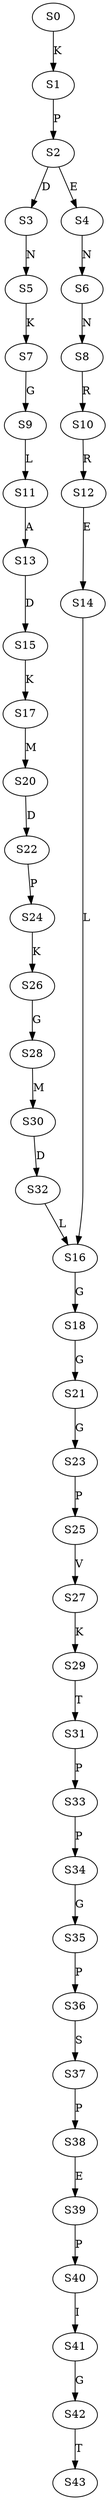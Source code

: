 strict digraph  {
	S0 -> S1 [ label = K ];
	S1 -> S2 [ label = P ];
	S2 -> S3 [ label = D ];
	S2 -> S4 [ label = E ];
	S3 -> S5 [ label = N ];
	S4 -> S6 [ label = N ];
	S5 -> S7 [ label = K ];
	S6 -> S8 [ label = N ];
	S7 -> S9 [ label = G ];
	S8 -> S10 [ label = R ];
	S9 -> S11 [ label = L ];
	S10 -> S12 [ label = R ];
	S11 -> S13 [ label = A ];
	S12 -> S14 [ label = E ];
	S13 -> S15 [ label = D ];
	S14 -> S16 [ label = L ];
	S15 -> S17 [ label = K ];
	S16 -> S18 [ label = G ];
	S17 -> S20 [ label = M ];
	S18 -> S21 [ label = G ];
	S20 -> S22 [ label = D ];
	S21 -> S23 [ label = G ];
	S22 -> S24 [ label = P ];
	S23 -> S25 [ label = P ];
	S24 -> S26 [ label = K ];
	S25 -> S27 [ label = V ];
	S26 -> S28 [ label = G ];
	S27 -> S29 [ label = K ];
	S28 -> S30 [ label = M ];
	S29 -> S31 [ label = T ];
	S30 -> S32 [ label = D ];
	S31 -> S33 [ label = P ];
	S32 -> S16 [ label = L ];
	S33 -> S34 [ label = P ];
	S34 -> S35 [ label = G ];
	S35 -> S36 [ label = P ];
	S36 -> S37 [ label = S ];
	S37 -> S38 [ label = P ];
	S38 -> S39 [ label = E ];
	S39 -> S40 [ label = P ];
	S40 -> S41 [ label = I ];
	S41 -> S42 [ label = G ];
	S42 -> S43 [ label = T ];
}
